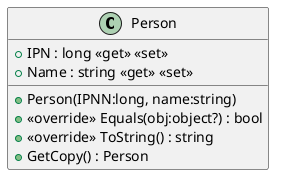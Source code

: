 @startuml
class Person {
    + IPN : long <<get>> <<set>>
    + Name : string <<get>> <<set>>
    + Person(IPNN:long, name:string)
    + <<override>> Equals(obj:object?) : bool
    + <<override>> ToString() : string
    + GetCopy() : Person
}
@enduml
